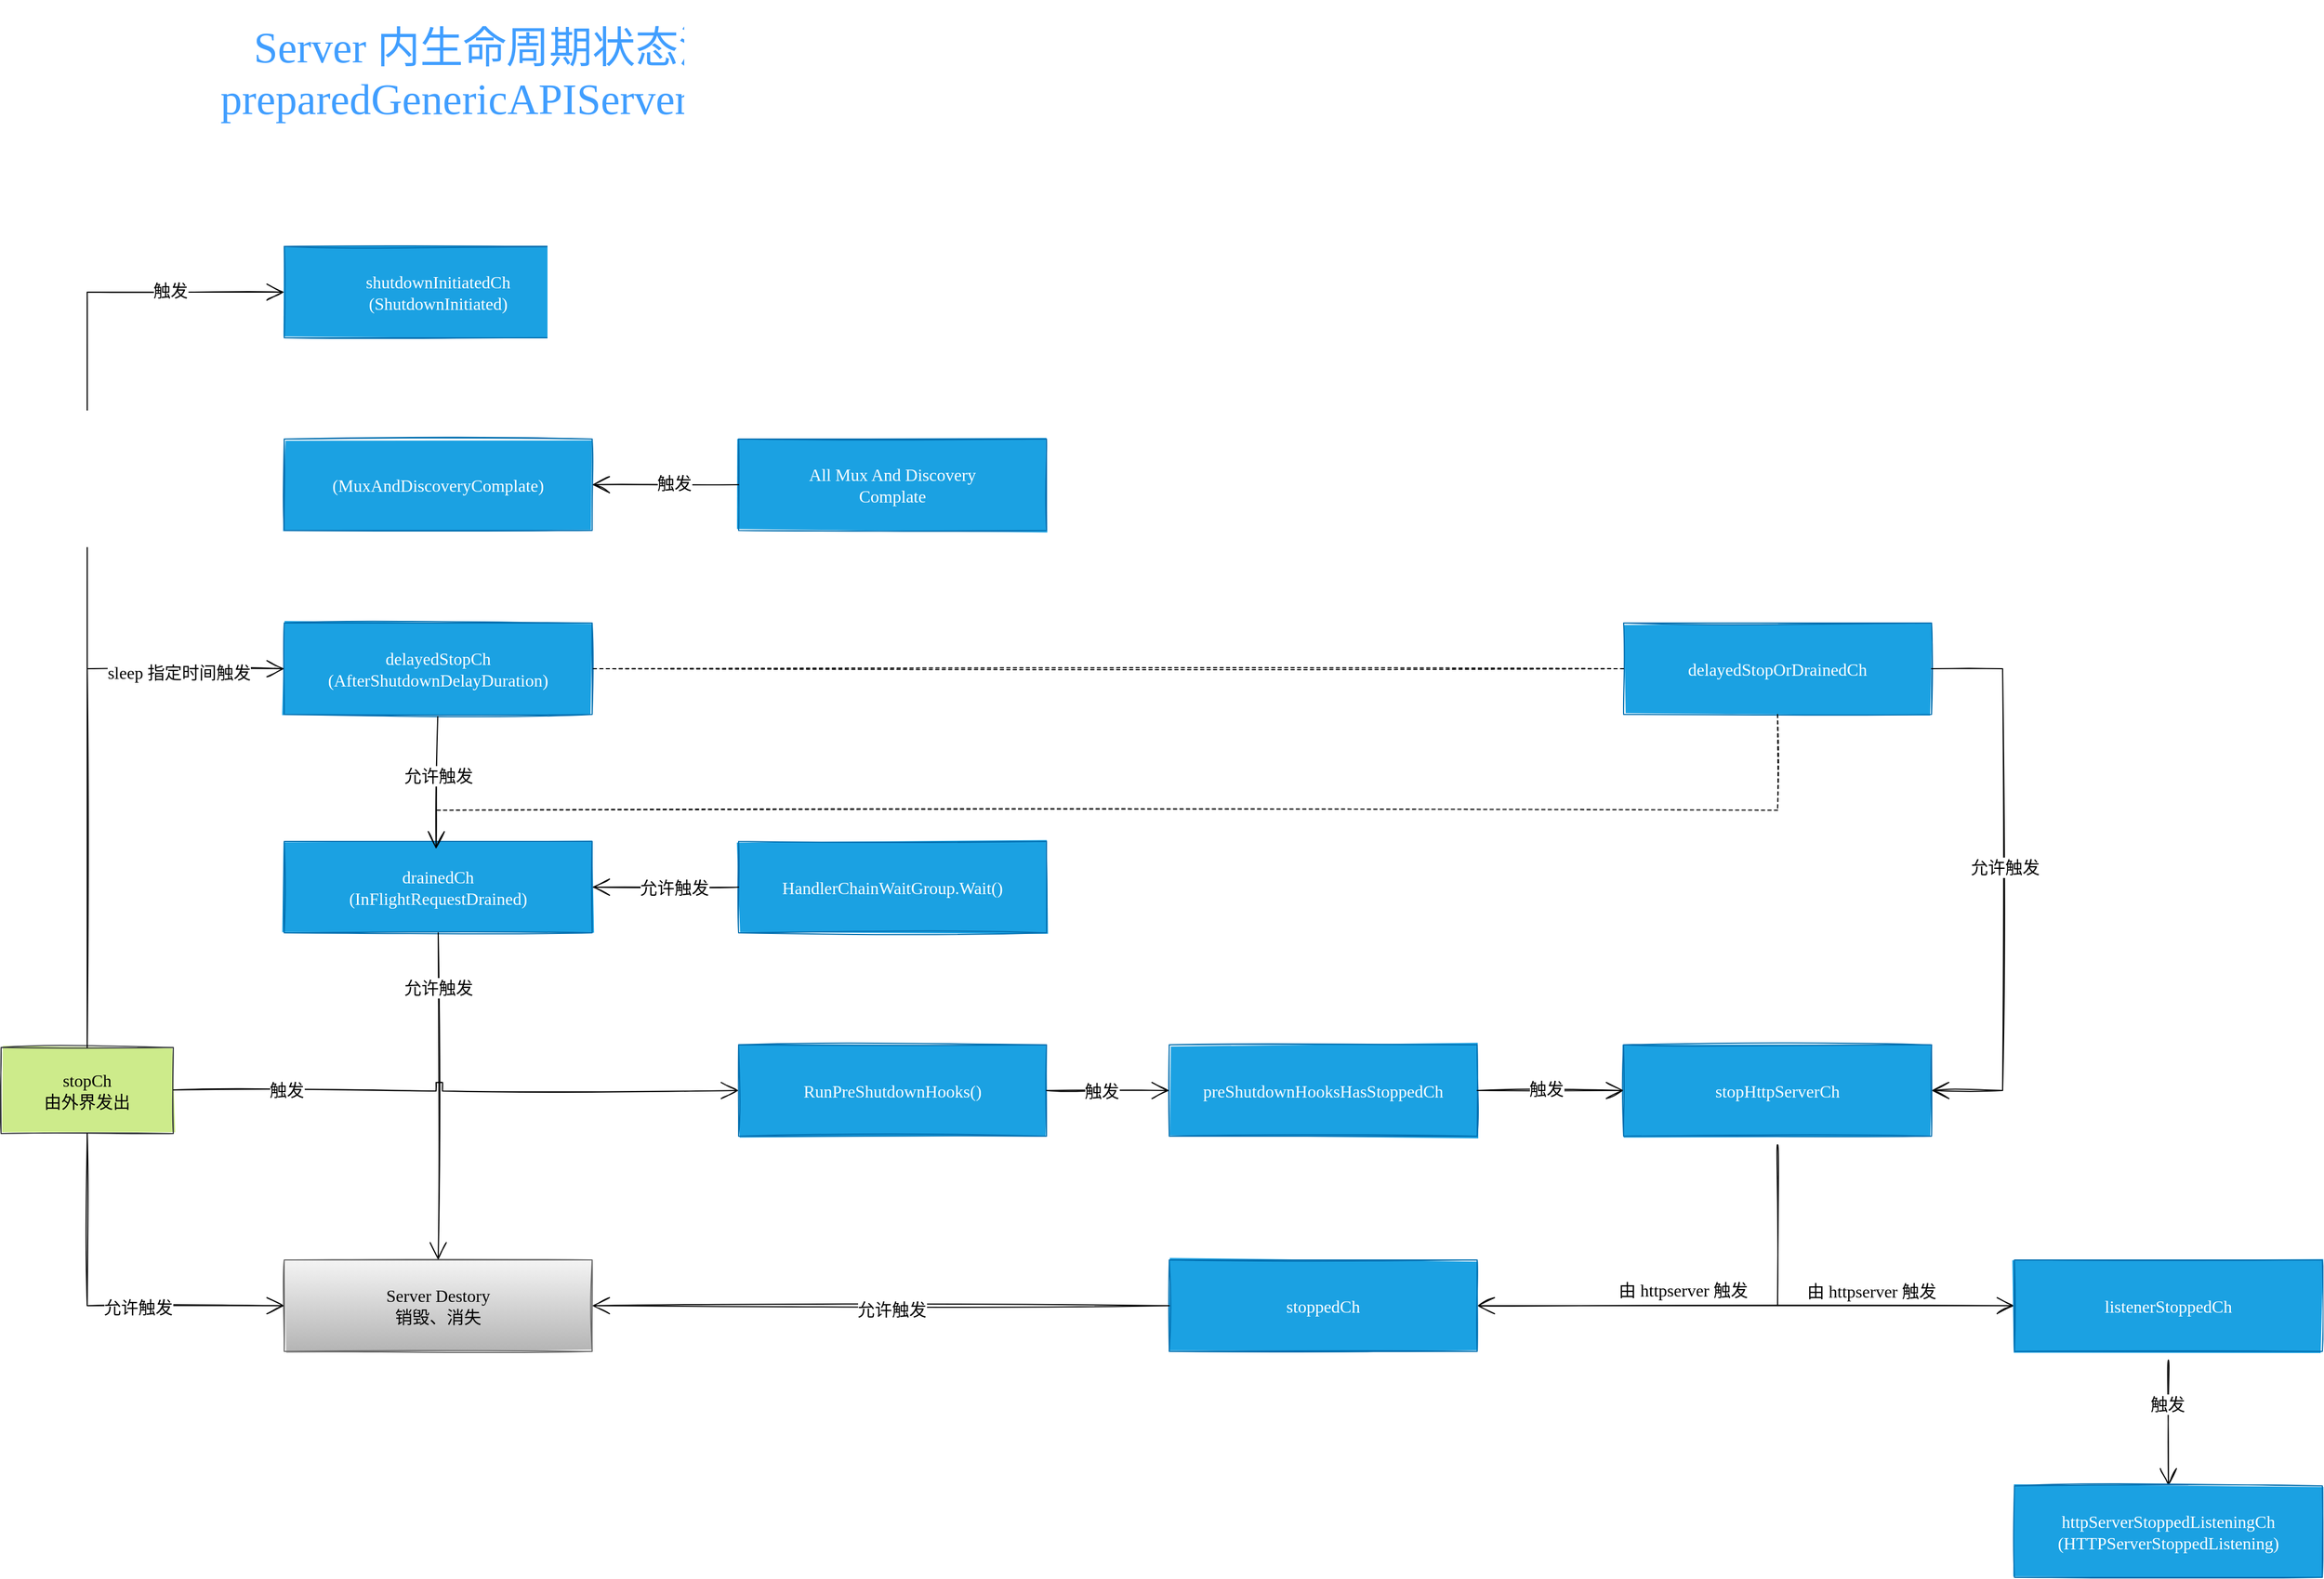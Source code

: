 <mxfile>
    <diagram id="3_NzdjM4D1sIUpUd0zuz" name="第 1 页">
        <mxGraphModel dx="2758" dy="3191" grid="0" gridSize="10" guides="1" tooltips="1" connect="1" arrows="1" fold="1" page="0" pageScale="1" pageWidth="827" pageHeight="1169" math="0" shadow="0">
            <root>
                <mxCell id="0"/>
                <mxCell id="1" parent="0"/>
                <mxCell id="2" value="stopCh&lt;br style=&quot;font-size: 16px;&quot;&gt;由外界发出" style="rounded=0;whiteSpace=wrap;html=1;sketch=1;hachureGap=4;fontFamily=Lucida Console;fontSize=16;fillColor=#cdeb8b;strokeColor=#36393d;fillStyle=solid;" vertex="1" parent="1">
                    <mxGeometry x="-403" y="809.5" width="160" height="80" as="geometry"/>
                </mxCell>
                <mxCell id="6" value="shutdownInitiatedCh&lt;br style=&quot;font-size: 16px;&quot;&gt;(ShutdownInitiated)" style="rounded=0;whiteSpace=wrap;html=1;sketch=1;hachureGap=4;fontFamily=Lucida Console;fontSize=16;fillColor=#1ba1e2;strokeColor=#006EAF;fillStyle=solid;fontColor=#ffffff;" vertex="1" parent="1">
                    <mxGeometry x="-140" y="65" width="286" height="85" as="geometry"/>
                </mxCell>
                <mxCell id="7" value="(MuxAndDiscoveryComplate)" style="rounded=0;whiteSpace=wrap;html=1;sketch=1;hachureGap=4;fontFamily=Lucida Console;fontSize=16;fillColor=#1ba1e2;strokeColor=#006EAF;fillStyle=solid;fontColor=#ffffff;" vertex="1" parent="1">
                    <mxGeometry x="-140" y="244" width="286" height="85" as="geometry"/>
                </mxCell>
                <mxCell id="8" value="All Mux And Discovery&lt;br&gt;Complate" style="rounded=0;whiteSpace=wrap;html=1;sketch=1;hachureGap=4;fontFamily=Lucida Console;fontSize=16;fillColor=#1ba1e2;strokeColor=#006EAF;fillStyle=solid;fontColor=#ffffff;" vertex="1" parent="1">
                    <mxGeometry x="282" y="244" width="286" height="85" as="geometry"/>
                </mxCell>
                <mxCell id="9" value="delayedStopCh&lt;br&gt;(AfterShutdownDelayDuration)" style="rounded=0;whiteSpace=wrap;html=1;sketch=1;hachureGap=4;fontFamily=Lucida Console;fontSize=16;fillColor=#1ba1e2;strokeColor=#006EAF;fillStyle=solid;fontColor=#ffffff;" vertex="1" parent="1">
                    <mxGeometry x="-140" y="415" width="286" height="85" as="geometry"/>
                </mxCell>
                <mxCell id="10" value="drainedCh&lt;br&gt;(InFlightRequestDrained)" style="rounded=0;whiteSpace=wrap;html=1;sketch=1;hachureGap=4;fontFamily=Lucida Console;fontSize=16;fillColor=#1ba1e2;strokeColor=#006EAF;fillStyle=solid;fontColor=#ffffff;" vertex="1" parent="1">
                    <mxGeometry x="-140" y="618" width="286" height="85" as="geometry"/>
                </mxCell>
                <mxCell id="11" value="Server Destory&lt;br&gt;销毁、消失" style="rounded=0;whiteSpace=wrap;html=1;sketch=1;hachureGap=4;fontFamily=Lucida Console;fontSize=16;fillColor=#f5f5f5;strokeColor=#666666;fillStyle=solid;gradientColor=#b3b3b3;" vertex="1" parent="1">
                    <mxGeometry x="-140" y="1007" width="286" height="85" as="geometry"/>
                </mxCell>
                <mxCell id="12" value="HandlerChainWaitGroup.Wait()" style="rounded=0;whiteSpace=wrap;html=1;sketch=1;hachureGap=4;fontFamily=Lucida Console;fontSize=16;fillColor=#1ba1e2;strokeColor=#006EAF;fillStyle=solid;fontColor=#ffffff;" vertex="1" parent="1">
                    <mxGeometry x="282" y="618" width="286" height="85" as="geometry"/>
                </mxCell>
                <mxCell id="13" value="RunPreShutdownHooks()" style="rounded=0;whiteSpace=wrap;html=1;sketch=1;hachureGap=4;fontFamily=Lucida Console;fontSize=16;fillColor=#1ba1e2;strokeColor=#006EAF;fillStyle=solid;fontColor=#ffffff;" vertex="1" parent="1">
                    <mxGeometry x="282" y="807" width="286" height="85" as="geometry"/>
                </mxCell>
                <mxCell id="14" value="preShutdownHooksHasStoppedCh" style="rounded=0;whiteSpace=wrap;html=1;sketch=1;hachureGap=4;fontFamily=Lucida Console;fontSize=16;fillColor=#1ba1e2;strokeColor=#006EAF;fillStyle=solid;fontColor=#ffffff;" vertex="1" parent="1">
                    <mxGeometry x="682" y="807" width="286" height="85" as="geometry"/>
                </mxCell>
                <mxCell id="25" style="edgeStyle=none;curved=1;rounded=0;sketch=1;hachureGap=4;orthogonalLoop=1;jettySize=auto;html=1;fontFamily=Lucida Console;fontSize=16;startArrow=none;startFill=0;endArrow=none;endFill=0;startSize=14;endSize=14;sourcePerimeterSpacing=8;targetPerimeterSpacing=8;" edge="1" parent="1" source="15">
                    <mxGeometry relative="1" as="geometry">
                        <mxPoint x="1247" y="1049" as="targetPoint"/>
                    </mxGeometry>
                </mxCell>
                <mxCell id="15" value="stopHttpServerCh" style="rounded=0;whiteSpace=wrap;html=1;sketch=1;hachureGap=4;fontFamily=Lucida Console;fontSize=16;fillColor=#1ba1e2;strokeColor=#006EAF;fillStyle=solid;fontColor=#ffffff;" vertex="1" parent="1">
                    <mxGeometry x="1104" y="807" width="286" height="85" as="geometry"/>
                </mxCell>
                <mxCell id="23" style="edgeStyle=none;curved=1;rounded=0;sketch=1;hachureGap=4;orthogonalLoop=1;jettySize=auto;html=1;entryX=0;entryY=0.5;entryDx=0;entryDy=0;fontFamily=Lucida Console;fontSize=16;endArrow=open;startSize=14;endSize=14;sourcePerimeterSpacing=8;targetPerimeterSpacing=8;exitX=1;exitY=0.5;exitDx=0;exitDy=0;startArrow=open;startFill=0;endFill=0;" edge="1" parent="1" source="16" target="17">
                    <mxGeometry relative="1" as="geometry"/>
                </mxCell>
                <mxCell id="27" value="由 httpserver 触发" style="edgeLabel;html=1;align=center;verticalAlign=middle;resizable=0;points=[];fontSize=16;fontFamily=Lucida Console;" vertex="1" connectable="0" parent="23">
                    <mxGeometry x="-0.577" y="5" relative="1" as="geometry">
                        <mxPoint x="85" y="-10" as="offset"/>
                    </mxGeometry>
                </mxCell>
                <mxCell id="28" value="由 httpserver 触发" style="edgeLabel;html=1;align=center;verticalAlign=middle;resizable=0;points=[];fontSize=16;fontFamily=Lucida Console;" vertex="1" connectable="0" parent="23">
                    <mxGeometry x="0.454" y="-1" relative="1" as="geometry">
                        <mxPoint x="3" y="-15" as="offset"/>
                    </mxGeometry>
                </mxCell>
                <mxCell id="16" value="stoppedCh" style="rounded=0;whiteSpace=wrap;html=1;sketch=1;hachureGap=4;fontFamily=Lucida Console;fontSize=16;fillColor=#1ba1e2;strokeColor=#006EAF;fillStyle=solid;fontColor=#ffffff;" vertex="1" parent="1">
                    <mxGeometry x="682" y="1007" width="286" height="85" as="geometry"/>
                </mxCell>
                <mxCell id="19" style="edgeStyle=none;curved=1;rounded=0;sketch=1;hachureGap=4;orthogonalLoop=1;jettySize=auto;html=1;entryX=0.5;entryY=0;entryDx=0;entryDy=0;fontFamily=Lucida Console;fontSize=16;endArrow=open;startSize=14;endSize=14;sourcePerimeterSpacing=8;targetPerimeterSpacing=8;" edge="1" parent="1" source="17" target="18">
                    <mxGeometry relative="1" as="geometry"/>
                </mxCell>
                <mxCell id="20" value="触发" style="edgeLabel;html=1;align=center;verticalAlign=middle;resizable=0;points=[];fontSize=16;fontFamily=Lucida Console;" vertex="1" connectable="0" parent="19">
                    <mxGeometry x="-0.31" y="-1" relative="1" as="geometry">
                        <mxPoint as="offset"/>
                    </mxGeometry>
                </mxCell>
                <mxCell id="17" value="listenerStoppedCh" style="rounded=0;whiteSpace=wrap;html=1;sketch=1;hachureGap=4;fontFamily=Lucida Console;fontSize=16;fillColor=#1ba1e2;strokeColor=#006EAF;fillStyle=solid;fontColor=#ffffff;" vertex="1" parent="1">
                    <mxGeometry x="1467" y="1007" width="286" height="85" as="geometry"/>
                </mxCell>
                <mxCell id="18" value="httpServerStoppedListeningCh&lt;br&gt;(HTTPServerStoppedListening)" style="rounded=0;whiteSpace=wrap;html=1;sketch=1;hachureGap=4;fontFamily=Lucida Console;fontSize=16;fillColor=#1ba1e2;strokeColor=#006EAF;fillStyle=solid;fontColor=#ffffff;" vertex="1" parent="1">
                    <mxGeometry x="1467" y="1217" width="286" height="85" as="geometry"/>
                </mxCell>
                <mxCell id="29" value="delayedStopOrDrainedCh" style="rounded=0;whiteSpace=wrap;html=1;sketch=1;hachureGap=4;fontFamily=Lucida Console;fontSize=16;fillColor=#1ba1e2;strokeColor=#006EAF;fillStyle=solid;fontColor=#ffffff;" vertex="1" parent="1">
                    <mxGeometry x="1104" y="415" width="286" height="85" as="geometry"/>
                </mxCell>
                <mxCell id="34" value="" style="edgeStyle=orthogonalEdgeStyle;orthogonalLoop=1;jettySize=auto;html=1;rounded=0;sketch=1;hachureGap=4;fontFamily=Lucida Console;fontSize=16;startArrow=open;startFill=0;endArrow=none;endFill=0;startSize=14;endSize=14;sourcePerimeterSpacing=8;targetPerimeterSpacing=8;exitX=1;exitY=0.5;exitDx=0;exitDy=0;entryX=1;entryY=0.5;entryDx=0;entryDy=0;" edge="1" parent="1" source="15" target="29">
                    <mxGeometry width="120" relative="1" as="geometry">
                        <mxPoint x="1328" y="590" as="sourcePoint"/>
                        <mxPoint x="1439" y="456" as="targetPoint"/>
                        <Array as="points">
                            <mxPoint x="1456" y="850"/>
                            <mxPoint x="1456" y="458"/>
                        </Array>
                    </mxGeometry>
                </mxCell>
                <mxCell id="35" value="允许触发" style="edgeLabel;html=1;align=center;verticalAlign=middle;resizable=0;points=[];fontSize=16;fontFamily=Lucida Console;" vertex="1" connectable="0" parent="34">
                    <mxGeometry x="0.045" y="-2" relative="1" as="geometry">
                        <mxPoint as="offset"/>
                    </mxGeometry>
                </mxCell>
                <mxCell id="38" value="" style="edgeStyle=none;orthogonalLoop=1;jettySize=auto;html=1;rounded=0;sketch=1;hachureGap=4;fontFamily=Lucida Console;fontSize=16;startArrow=open;startFill=0;endArrow=none;endFill=0;startSize=14;endSize=14;sourcePerimeterSpacing=8;targetPerimeterSpacing=8;exitX=1;exitY=0.5;exitDx=0;exitDy=0;entryX=0;entryY=0.5;entryDx=0;entryDy=0;" edge="1" parent="1" source="7" target="8">
                    <mxGeometry width="120" relative="1" as="geometry">
                        <mxPoint x="228" y="392" as="sourcePoint"/>
                        <mxPoint x="348" y="392" as="targetPoint"/>
                        <Array as="points"/>
                    </mxGeometry>
                </mxCell>
                <mxCell id="39" value="触发" style="edgeLabel;html=1;align=center;verticalAlign=middle;resizable=0;points=[];fontSize=16;fontFamily=Lucida Console;" vertex="1" connectable="0" parent="38">
                    <mxGeometry x="0.118" y="2" relative="1" as="geometry">
                        <mxPoint as="offset"/>
                    </mxGeometry>
                </mxCell>
                <mxCell id="41" value="" style="edgeStyle=none;orthogonalLoop=1;jettySize=auto;html=1;rounded=0;sketch=1;hachureGap=4;fontFamily=Lucida Console;fontSize=16;startArrow=open;startFill=0;endArrow=none;endFill=0;startSize=14;endSize=14;sourcePerimeterSpacing=8;targetPerimeterSpacing=8;entryX=0.5;entryY=1;entryDx=0;entryDy=0;exitX=0.493;exitY=0.082;exitDx=0;exitDy=0;exitPerimeter=0;" edge="1" parent="1" source="10">
                    <mxGeometry width="120" relative="1" as="geometry">
                        <mxPoint x="3" y="544" as="sourcePoint"/>
                        <mxPoint x="2.58" y="502" as="targetPoint"/>
                        <Array as="points"/>
                    </mxGeometry>
                </mxCell>
                <mxCell id="42" value="允许触发" style="edgeLabel;html=1;align=center;verticalAlign=middle;resizable=0;points=[];fontSize=16;fontFamily=Lucida Console;" vertex="1" connectable="0" parent="41">
                    <mxGeometry x="0.369" y="1" relative="1" as="geometry">
                        <mxPoint x="2" y="16" as="offset"/>
                    </mxGeometry>
                </mxCell>
                <mxCell id="43" value="" style="edgeStyle=none;orthogonalLoop=1;jettySize=auto;html=1;rounded=0;sketch=1;hachureGap=4;fontFamily=Lucida Console;fontSize=16;startArrow=open;startFill=0;endArrow=none;endFill=0;startSize=14;endSize=14;sourcePerimeterSpacing=8;targetPerimeterSpacing=8;entryX=0.5;entryY=1;entryDx=0;entryDy=0;exitX=0.5;exitY=0;exitDx=0;exitDy=0;" edge="1" parent="1" source="11" target="10">
                    <mxGeometry width="120" relative="1" as="geometry">
                        <mxPoint x="-129" y="891" as="sourcePoint"/>
                        <mxPoint x="-9" y="891" as="targetPoint"/>
                        <Array as="points"/>
                    </mxGeometry>
                </mxCell>
                <mxCell id="59" value="允许触发" style="edgeLabel;html=1;align=center;verticalAlign=middle;resizable=0;points=[];fontSize=16;fontFamily=Lucida Console;" vertex="1" connectable="0" parent="43">
                    <mxGeometry x="0.667" relative="1" as="geometry">
                        <mxPoint as="offset"/>
                    </mxGeometry>
                </mxCell>
                <mxCell id="44" value="" style="edgeStyle=orthogonalEdgeStyle;orthogonalLoop=1;jettySize=auto;html=1;rounded=0;sketch=1;hachureGap=4;fontFamily=Lucida Console;fontSize=16;startArrow=open;startFill=0;endArrow=none;endFill=0;startSize=14;endSize=14;sourcePerimeterSpacing=8;targetPerimeterSpacing=8;entryX=0.5;entryY=0;entryDx=0;entryDy=0;exitX=0;exitY=0.5;exitDx=0;exitDy=0;" edge="1" parent="1" source="6" target="2">
                    <mxGeometry width="120" relative="1" as="geometry">
                        <mxPoint x="-332" y="656" as="sourcePoint"/>
                        <mxPoint x="-212" y="656" as="targetPoint"/>
                    </mxGeometry>
                </mxCell>
                <mxCell id="60" value="触发" style="edgeLabel;html=1;align=center;verticalAlign=middle;resizable=0;points=[];fontSize=16;fontFamily=Lucida Console;" vertex="1" connectable="0" parent="44">
                    <mxGeometry x="-0.761" y="-2" relative="1" as="geometry">
                        <mxPoint as="offset"/>
                    </mxGeometry>
                </mxCell>
                <mxCell id="45" value="" style="edgeStyle=orthogonalEdgeStyle;orthogonalLoop=1;jettySize=auto;html=1;rounded=0;sketch=1;hachureGap=4;fontFamily=Lucida Console;fontSize=16;startArrow=open;startFill=0;endArrow=none;endFill=0;startSize=14;endSize=14;sourcePerimeterSpacing=8;targetPerimeterSpacing=8;entryX=0.5;entryY=0;entryDx=0;entryDy=0;exitX=0;exitY=0.5;exitDx=0;exitDy=0;" edge="1" parent="1" source="9" target="2">
                    <mxGeometry width="120" relative="1" as="geometry">
                        <mxPoint x="-249" y="687" as="sourcePoint"/>
                        <mxPoint x="-129" y="687" as="targetPoint"/>
                    </mxGeometry>
                </mxCell>
                <mxCell id="61" value="sleep 指定时间触发" style="edgeLabel;html=1;align=center;verticalAlign=middle;resizable=0;points=[];fontSize=16;fontFamily=Lucida Console;" vertex="1" connectable="0" parent="45">
                    <mxGeometry x="-0.604" y="3" relative="1" as="geometry">
                        <mxPoint x="8" as="offset"/>
                    </mxGeometry>
                </mxCell>
                <mxCell id="57" value="" style="edgeStyle=none;orthogonalLoop=1;jettySize=auto;html=1;rounded=0;sketch=1;hachureGap=4;fontFamily=Lucida Console;fontSize=16;startArrow=none;startFill=0;endArrow=open;endFill=0;startSize=14;endSize=14;sourcePerimeterSpacing=8;targetPerimeterSpacing=8;elbow=vertical;entryX=0;entryY=0.5;entryDx=0;entryDy=0;" edge="1" parent="1" target="13">
                    <mxGeometry width="120" relative="1" as="geometry">
                        <mxPoint x="-243" y="849" as="sourcePoint"/>
                        <mxPoint x="200" y="870" as="targetPoint"/>
                        <Array as="points">
                            <mxPoint x="1" y="850"/>
                            <mxPoint x="1" y="842"/>
                            <mxPoint x="7" y="842"/>
                            <mxPoint x="7" y="850"/>
                        </Array>
                    </mxGeometry>
                </mxCell>
                <mxCell id="58" value="触发" style="edgeLabel;html=1;align=center;verticalAlign=middle;resizable=0;points=[];fontSize=16;fontFamily=Lucida Console;" vertex="1" connectable="0" parent="57">
                    <mxGeometry x="-0.613" y="1" relative="1" as="geometry">
                        <mxPoint as="offset"/>
                    </mxGeometry>
                </mxCell>
                <mxCell id="62" value="" style="edgeStyle=orthogonalEdgeStyle;orthogonalLoop=1;jettySize=auto;html=1;rounded=0;sketch=1;hachureGap=4;fontFamily=Lucida Console;fontSize=16;startArrow=none;startFill=0;endArrow=open;endFill=0;startSize=14;endSize=14;sourcePerimeterSpacing=8;targetPerimeterSpacing=8;elbow=vertical;exitX=0.5;exitY=1;exitDx=0;exitDy=0;entryX=0;entryY=0.5;entryDx=0;entryDy=0;" edge="1" parent="1" source="2" target="11">
                    <mxGeometry width="120" relative="1" as="geometry">
                        <mxPoint x="-308" y="1188" as="sourcePoint"/>
                        <mxPoint x="-188" y="1188" as="targetPoint"/>
                    </mxGeometry>
                </mxCell>
                <mxCell id="64" value="&lt;span style=&quot;color: rgba(0 , 0 , 0 , 0) ; font-family: monospace ; font-size: 0px&quot;&gt;%3CmxGraphModel%3E%3Croot%3E%3CmxCell%20id%3D%220%22%2F%3E%3CmxCell%20id%3D%221%22%20parent%3D%220%22%2F%3E%3CmxCell%20id%3D%222%22%20value%3D%22%E5%85%81%E8%AE%B8%E8%A7%A6%E5%8F%91%22%20style%3D%22edgeLabel%3Bhtml%3D1%3Balign%3Dcenter%3BverticalAlign%3Dmiddle%3Bresizable%3D0%3Bpoints%3D%5B%5D%3BfontSize%3D16%3BfontFamily%3DLucida%20Console%3B%22%20vertex%3D%221%22%20connectable%3D%220%22%20parent%3D%221%22%3E%3CmxGeometry%20x%3D%223.088%22%20y%3D%22556.258%22%20as%3D%22geometry%22%2F%3E%3C%2FmxCell%3E%3C%2Froot%3E%3C%2FmxGraphModel%3E&lt;/span&gt;" style="edgeLabel;html=1;align=center;verticalAlign=middle;resizable=0;points=[];fontSize=16;fontFamily=Lucida Console;" vertex="1" connectable="0" parent="62">
                    <mxGeometry x="0.204" y="2" relative="1" as="geometry">
                        <mxPoint as="offset"/>
                    </mxGeometry>
                </mxCell>
                <mxCell id="65" value="允许触发" style="edgeLabel;html=1;align=center;verticalAlign=middle;resizable=0;points=[];fontSize=16;fontFamily=Lucida Console;" vertex="1" connectable="0" parent="62">
                    <mxGeometry x="0.204" y="-1" relative="1" as="geometry">
                        <mxPoint as="offset"/>
                    </mxGeometry>
                </mxCell>
                <mxCell id="66" value="" style="edgeStyle=none;orthogonalLoop=1;jettySize=auto;html=1;rounded=0;sketch=1;hachureGap=4;fontFamily=Lucida Console;fontSize=16;startArrow=none;startFill=0;endArrow=open;endFill=0;startSize=14;endSize=14;sourcePerimeterSpacing=8;targetPerimeterSpacing=8;elbow=vertical;entryX=1;entryY=0.5;entryDx=0;entryDy=0;exitX=0;exitY=0.5;exitDx=0;exitDy=0;" edge="1" parent="1" source="16" target="11">
                    <mxGeometry width="120" relative="1" as="geometry">
                        <mxPoint x="511" y="876" as="sourcePoint"/>
                        <mxPoint x="631" y="876" as="targetPoint"/>
                        <Array as="points"/>
                    </mxGeometry>
                </mxCell>
                <mxCell id="67" value="允许触发" style="edgeLabel;html=1;align=center;verticalAlign=middle;resizable=0;points=[];fontSize=16;fontFamily=Lucida Console;" vertex="1" connectable="0" parent="66">
                    <mxGeometry x="-0.037" y="3" relative="1" as="geometry">
                        <mxPoint as="offset"/>
                    </mxGeometry>
                </mxCell>
                <mxCell id="68" value="" style="edgeStyle=none;orthogonalLoop=1;jettySize=auto;html=1;rounded=0;sketch=1;hachureGap=4;fontFamily=Lucida Console;fontSize=16;startArrow=none;startFill=0;endArrow=open;endFill=0;startSize=14;endSize=14;sourcePerimeterSpacing=8;targetPerimeterSpacing=8;elbow=vertical;exitX=1;exitY=0.5;exitDx=0;exitDy=0;entryX=0;entryY=0.5;entryDx=0;entryDy=0;" edge="1" parent="1" source="13" target="14">
                    <mxGeometry width="120" relative="1" as="geometry">
                        <mxPoint x="612" y="932" as="sourcePoint"/>
                        <mxPoint x="732" y="932" as="targetPoint"/>
                        <Array as="points"/>
                    </mxGeometry>
                </mxCell>
                <mxCell id="72" value="触发" style="edgeLabel;html=1;align=center;verticalAlign=middle;resizable=0;points=[];fontSize=16;fontFamily=Lucida Console;" vertex="1" connectable="0" parent="68">
                    <mxGeometry x="-0.101" relative="1" as="geometry">
                        <mxPoint as="offset"/>
                    </mxGeometry>
                </mxCell>
                <mxCell id="69" value="" style="edgeStyle=none;orthogonalLoop=1;jettySize=auto;html=1;rounded=0;sketch=1;hachureGap=4;fontFamily=Lucida Console;fontSize=16;startArrow=none;startFill=0;endArrow=open;endFill=0;startSize=14;endSize=14;sourcePerimeterSpacing=8;targetPerimeterSpacing=8;elbow=vertical;exitX=1;exitY=0.5;exitDx=0;exitDy=0;entryX=0;entryY=0.5;entryDx=0;entryDy=0;" edge="1" parent="1" source="14" target="15">
                    <mxGeometry width="120" relative="1" as="geometry">
                        <mxPoint x="972" y="848.91" as="sourcePoint"/>
                        <mxPoint x="1086" y="848.91" as="targetPoint"/>
                        <Array as="points"/>
                    </mxGeometry>
                </mxCell>
                <mxCell id="73" value="触发" style="edgeLabel;html=1;align=center;verticalAlign=middle;resizable=0;points=[];fontSize=16;fontFamily=Lucida Console;" vertex="1" connectable="0" parent="69">
                    <mxGeometry x="-0.061" y="2" relative="1" as="geometry">
                        <mxPoint as="offset"/>
                    </mxGeometry>
                </mxCell>
                <mxCell id="74" value="" style="edgeStyle=none;orthogonalLoop=1;jettySize=auto;html=1;rounded=0;sketch=1;hachureGap=4;fontFamily=Lucida Console;fontSize=16;startArrow=none;startFill=0;endArrow=open;endFill=0;startSize=14;endSize=14;sourcePerimeterSpacing=8;targetPerimeterSpacing=8;elbow=vertical;exitX=0;exitY=0.5;exitDx=0;exitDy=0;entryX=1;entryY=0.5;entryDx=0;entryDy=0;" edge="1" parent="1" source="12" target="10">
                    <mxGeometry width="120" relative="1" as="geometry">
                        <mxPoint x="199" y="621" as="sourcePoint"/>
                        <mxPoint x="319" y="621" as="targetPoint"/>
                        <Array as="points"/>
                    </mxGeometry>
                </mxCell>
                <mxCell id="75" value="允许触发" style="edgeLabel;html=1;align=center;verticalAlign=middle;resizable=0;points=[];fontSize=16;fontFamily=Lucida Console;" vertex="1" connectable="0" parent="74">
                    <mxGeometry x="0.24" y="-3" relative="1" as="geometry">
                        <mxPoint x="24" y="3" as="offset"/>
                    </mxGeometry>
                </mxCell>
                <mxCell id="76" value="" style="edgeStyle=none;orthogonalLoop=1;jettySize=auto;html=1;rounded=0;sketch=1;hachureGap=4;fontFamily=Lucida Console;fontSize=16;startArrow=none;startFill=0;endArrow=none;endFill=0;startSize=14;endSize=14;sourcePerimeterSpacing=8;targetPerimeterSpacing=8;elbow=vertical;exitX=0;exitY=0.5;exitDx=0;exitDy=0;entryX=1;entryY=0.5;entryDx=0;entryDy=0;dashed=1;" edge="1" parent="1" source="29" target="9">
                    <mxGeometry width="120" relative="1" as="geometry">
                        <mxPoint x="658" y="467" as="sourcePoint"/>
                        <mxPoint x="778" y="467" as="targetPoint"/>
                        <Array as="points"/>
                    </mxGeometry>
                </mxCell>
                <mxCell id="77" value="" style="edgeStyle=orthogonalEdgeStyle;orthogonalLoop=1;jettySize=auto;html=1;rounded=0;sketch=1;hachureGap=4;fontFamily=Lucida Console;fontSize=16;startArrow=none;startFill=0;endArrow=none;endFill=0;startSize=14;endSize=14;sourcePerimeterSpacing=8;targetPerimeterSpacing=8;elbow=vertical;exitX=0.5;exitY=1;exitDx=0;exitDy=0;dashed=1;" edge="1" parent="1" source="29">
                    <mxGeometry width="120" relative="1" as="geometry">
                        <mxPoint x="1126.0" y="568" as="sourcePoint"/>
                        <mxPoint x="2" y="589" as="targetPoint"/>
                        <Array as="points">
                            <mxPoint x="1247" y="589"/>
                        </Array>
                    </mxGeometry>
                </mxCell>
                <mxCell id="78" value="&lt;font&gt;Server 内生命周期状态流转&lt;br style=&quot;font-size: 40px&quot;&gt;preparedGenericAPIServer.Run()&lt;/font&gt;" style="text;strokeColor=none;fillColor=none;html=1;align=center;verticalAlign=middle;whiteSpace=wrap;rounded=0;sketch=1;hachureGap=4;fillStyle=solid;fontFamily=Lucida Console;fontSize=40;fontColor=#409EFF;" vertex="1" parent="1">
                    <mxGeometry x="-330" y="-164" width="798" height="135" as="geometry"/>
                </mxCell>
            </root>
        </mxGraphModel>
    </diagram>
</mxfile>